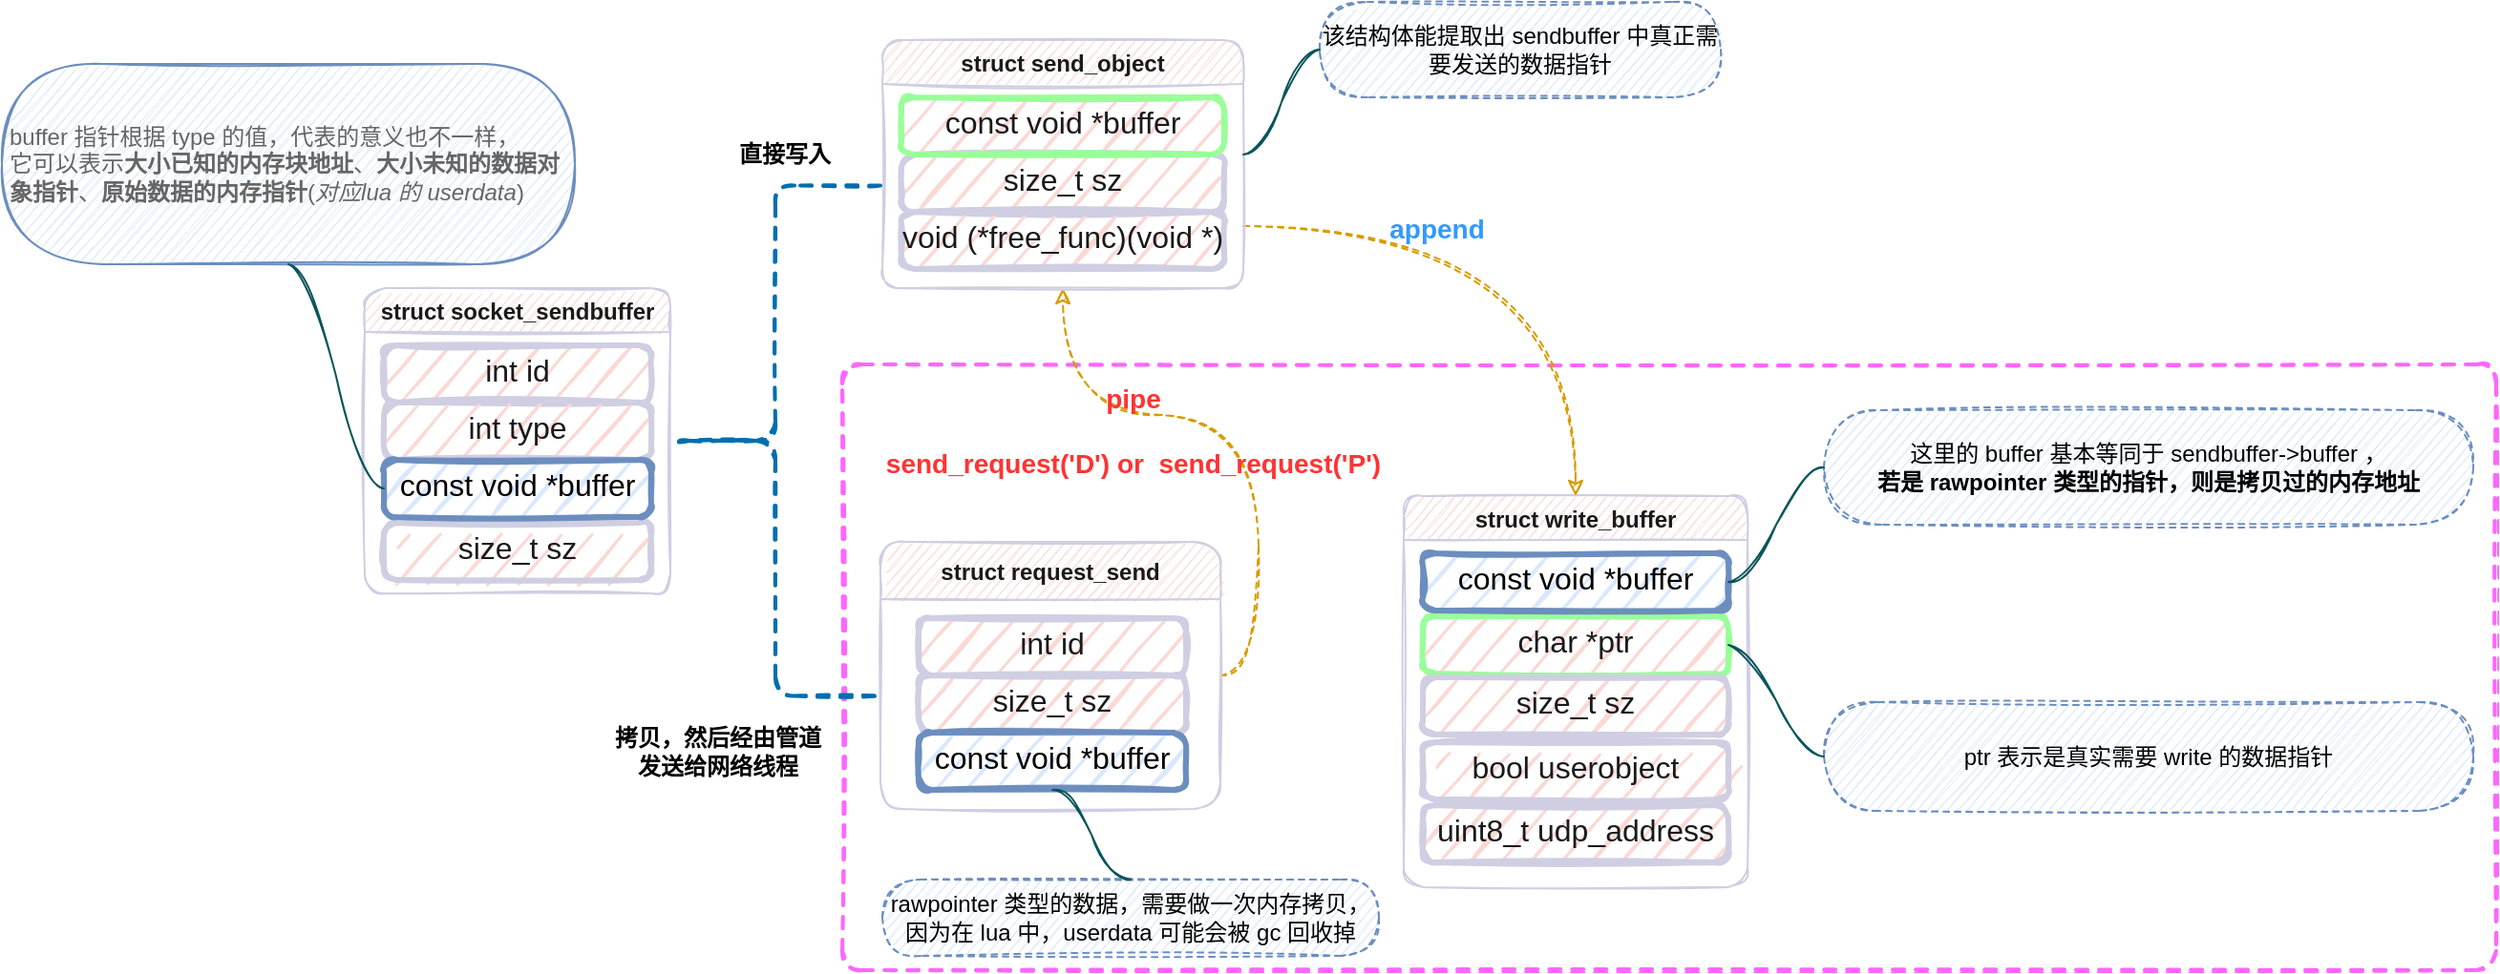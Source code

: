 <mxfile version="13.9.9" type="device"><diagram name="Page-1" id="c7558073-3199-34d8-9f00-42111426c3f3"><mxGraphModel dx="989" dy="1899" grid="1" gridSize="10" guides="1" tooltips="1" connect="1" arrows="1" fold="1" page="1" pageScale="1" pageWidth="826" pageHeight="1169" math="0" shadow="0"><root><mxCell id="0"/><mxCell id="1" parent="0"/><mxCell id="jDx_s9vcBl2GtgMNGPy5-6" value="" style="shape=mxgraph.mockup.containers.marginRect;rectMarginTop=10;strokeWidth=2;dashed=1;rounded=1;arcSize=5;recursiveResize=0;fillColor=none;sketch=1;strokeColor=#FF66FF;" parent="1" vertex="1"><mxGeometry x="510" y="110" width="866" height="327.5" as="geometry"/></mxCell><mxCell id="6" value="&lt;p style=&quot;margin: 4px 0px 0px ; text-align: center&quot;&gt;&lt;span style=&quot;font-size: 16px&quot;&gt;int id&lt;/span&gt;&lt;br&gt;&lt;/p&gt;&lt;p style=&quot;margin: 4px 0px 0px ; text-align: center&quot;&gt;&lt;br&gt;&lt;/p&gt;" style="verticalAlign=middle;align=center;overflow=fill;fontSize=12;fontFamily=Helvetica;html=1;fontStyle=0;strokeWidth=3;fillColor=#FAD9D5;arcSize=22;spacingTop=0;spacingBottom=0;rounded=1;strokeColor=#D0CEE2;fontColor=#1A1A1A;sketch=1;" parent="1" vertex="1"><mxGeometry x="270" y="110" width="140" height="30" as="geometry"/></mxCell><mxCell id="GGpCeuplIJQ4EV_8isBT-96" value="&lt;p style=&quot;margin: 4px 0px 0px ; text-align: center&quot;&gt;&lt;span style=&quot;font-size: 16px&quot;&gt;int type&lt;/span&gt;&lt;/p&gt;" style="verticalAlign=middle;align=center;overflow=fill;fontSize=12;fontFamily=Helvetica;html=1;fontStyle=0;strokeWidth=3;fillColor=#FAD9D5;arcSize=22;spacingTop=0;spacingBottom=0;rounded=1;strokeColor=#D0CEE2;fontColor=#1A1A1A;sketch=1;" parent="1" vertex="1"><mxGeometry x="270" y="140" width="140" height="30" as="geometry"/></mxCell><mxCell id="GGpCeuplIJQ4EV_8isBT-98" value="&lt;p style=&quot;margin: 4px 0px 0px ; text-align: center&quot;&gt;&lt;span style=&quot;font-size: 16px&quot;&gt;size_t sz&lt;/span&gt;&lt;/p&gt;" style="verticalAlign=middle;align=center;overflow=fill;fontSize=12;fontFamily=Helvetica;html=1;fontStyle=0;strokeWidth=3;fillColor=#FAD9D5;arcSize=22;spacingTop=0;spacingBottom=0;rounded=1;strokeColor=#D0CEE2;fontColor=#1A1A1A;sketch=1;" parent="1" vertex="1"><mxGeometry x="270" y="203" width="140" height="30" as="geometry"/></mxCell><mxCell id="GGpCeuplIJQ4EV_8isBT-101" value="&lt;font color=&quot;#666666&quot;&gt;buffer 指针根据 type 的值，代表的意义也不一样，&lt;br&gt;它可以表示&lt;b&gt;大小已知的内存块地址&lt;/b&gt;、&lt;b&gt;大小未知的数据对象指针&lt;/b&gt;、&lt;b&gt;原始数据的内存指针&lt;/b&gt;(&lt;i&gt;对应lua 的 userdata&lt;/i&gt;)&lt;br&gt;&lt;/font&gt;" style="whiteSpace=wrap;html=1;arcSize=50;align=left;verticalAlign=middle;strokeWidth=1;autosize=0;spacing=4;treeFolding=0;treeMoving=1;newEdgeStyle={&quot;edgeStyle&quot;:&quot;entityRelationEdgeStyle&quot;,&quot;startArrow&quot;:&quot;none&quot;,&quot;endArrow&quot;:&quot;none&quot;,&quot;segment&quot;:10,&quot;curved&quot;:1};fontSize=12;rounded=1;fillColor=#dae8fc;strokeColor=#6c8ebf;rotatable=1;resizable=1;movable=1;expand=1;editable=1;recursiveResize=1;allowArrows=1;imageAspect=1;sketch=1;" parent="1" vertex="1"><mxGeometry x="70" y="-37.5" width="300" height="105" as="geometry"/></mxCell><mxCell id="GGpCeuplIJQ4EV_8isBT-103" value="&lt;p style=&quot;margin: 4px 0px 0px ; text-align: center&quot;&gt;&lt;span style=&quot;font-size: 16px&quot;&gt;int id&lt;/span&gt;&lt;/p&gt;" style="verticalAlign=middle;align=center;overflow=fill;fontSize=12;fontFamily=Helvetica;html=1;fontStyle=0;strokeWidth=3;fillColor=#FAD9D5;arcSize=22;spacingTop=0;spacingBottom=0;rounded=1;strokeColor=#D0CEE2;fontColor=#1A1A1A;sketch=1;" parent="1" vertex="1"><mxGeometry x="550" y="253" width="140" height="30" as="geometry"/></mxCell><mxCell id="GGpCeuplIJQ4EV_8isBT-104" value="&lt;p style=&quot;margin: 4px 0px 0px ; text-align: center&quot;&gt;&lt;span style=&quot;font-size: 16px&quot;&gt;size_t sz&lt;/span&gt;&lt;/p&gt;" style="verticalAlign=middle;align=center;overflow=fill;fontSize=12;fontFamily=Helvetica;html=1;fontStyle=0;strokeWidth=3;fillColor=#FAD9D5;arcSize=22;spacingTop=0;spacingBottom=0;rounded=1;strokeColor=#D0CEE2;fontColor=#1A1A1A;sketch=1;" parent="1" vertex="1"><mxGeometry x="550" y="283" width="140" height="30" as="geometry"/></mxCell><mxCell id="GGpCeuplIJQ4EV_8isBT-105" value="&lt;p style=&quot;margin: 4px 0px 0px ; text-align: center&quot;&gt;&lt;span style=&quot;font-size: 16px&quot;&gt;const void *buffer&lt;/span&gt;&lt;/p&gt;" style="verticalAlign=middle;align=center;overflow=fill;fontSize=12;fontFamily=Helvetica;html=1;fontStyle=0;strokeWidth=3;fillColor=#dae8fc;arcSize=22;spacingTop=0;spacingBottom=0;rounded=1;strokeColor=#6c8ebf;fontColor=#000000;sketch=1;" parent="1" vertex="1"><mxGeometry x="550" y="313" width="140" height="30" as="geometry"/></mxCell><mxCell id="GGpCeuplIJQ4EV_8isBT-107" value="struct socket_sendbuffer" style="swimlane;rounded=1;strokeColor=#D0CEE2;fillColor=#FAD9D5;fontColor=#1A1A1A;startSize=23;sketch=1;" parent="1" vertex="1"><mxGeometry x="260" y="80" width="160" height="160" as="geometry"/></mxCell><mxCell id="BjJzjQPe2ZxBbN9Rc6Wm-28" style="edgeStyle=orthogonalEdgeStyle;curved=1;rounded=0;sketch=1;orthogonalLoop=1;jettySize=auto;html=1;exitX=1;exitY=0.5;exitDx=0;exitDy=0;entryX=0.5;entryY=1;entryDx=0;entryDy=0;strokeColor=#d79b00;gradientColor=#ffa500;fillColor=#ffcd28;dashed=1;" parent="1" source="GGpCeuplIJQ4EV_8isBT-108" target="BjJzjQPe2ZxBbN9Rc6Wm-11" edge="1"><mxGeometry relative="1" as="geometry"/></mxCell><mxCell id="BjJzjQPe2ZxBbN9Rc6Wm-35" value="&lt;b&gt;&lt;font style=&quot;font-size: 14px&quot; color=&quot;#ff3333&quot;&gt;pipe&lt;br&gt;&lt;br&gt;send_request('D') or&amp;nbsp; send_request('P')&lt;br&gt;&lt;/font&gt;&lt;/b&gt;" style="edgeLabel;html=1;align=center;verticalAlign=middle;resizable=0;points=[];labelBackgroundColor=none;labelBorderColor=none;" parent="BjJzjQPe2ZxBbN9Rc6Wm-28" vertex="1" connectable="0"><mxGeometry x="0.121" y="-2" relative="1" as="geometry"><mxPoint x="-40.5" y="10.5" as="offset"/></mxGeometry></mxCell><mxCell id="GGpCeuplIJQ4EV_8isBT-108" value="struct request_send" style="swimlane;rounded=1;strokeColor=#D0CEE2;fillColor=#FAD9D5;fontColor=#1A1A1A;startSize=30;sketch=1;" parent="1" vertex="1"><mxGeometry x="530" y="213" width="178" height="140" as="geometry"/></mxCell><mxCell id="GGpCeuplIJQ4EV_8isBT-112" value="" style="shape=curlyBracket;whiteSpace=wrap;html=1;rounded=1;dashed=1;strokeColor=#006EAF;fillColor=#1ba1e2;size=0.5;fontColor=#ffffff;strokeWidth=2;sketch=1;" parent="1" vertex="1"><mxGeometry x="420" y="26.25" width="110" height="267.5" as="geometry"/></mxCell><mxCell id="GGpCeuplIJQ4EV_8isBT-123" value="&lt;p style=&quot;margin: 4px 0px 0px ; text-align: center&quot;&gt;&lt;span style=&quot;font-size: 16px&quot;&gt;char *ptr&lt;/span&gt;&lt;/p&gt;" style="verticalAlign=middle;align=center;overflow=fill;fontSize=12;fontFamily=Helvetica;html=1;fontStyle=0;strokeWidth=3;fillColor=#FAD9D5;arcSize=22;spacingTop=0;spacingBottom=0;rounded=1;strokeColor=#99FF99;fontColor=#1A1A1A;sketch=1;" parent="1" vertex="1"><mxGeometry x="814" y="252" width="160" height="30" as="geometry"/></mxCell><mxCell id="GGpCeuplIJQ4EV_8isBT-124" value="&lt;p style=&quot;margin: 4px 0px 0px ; text-align: center&quot;&gt;&lt;span style=&quot;font-size: 16px&quot;&gt;size_t sz&lt;/span&gt;&lt;/p&gt;" style="verticalAlign=middle;align=center;overflow=fill;fontSize=12;fontFamily=Helvetica;html=1;fontStyle=0;strokeWidth=3;fillColor=#FAD9D5;arcSize=22;spacingTop=0;spacingBottom=0;rounded=1;strokeColor=#D0CEE2;sketch=1;fontColor=#1A1A1A;" parent="1" vertex="1"><mxGeometry x="814" y="284" width="160" height="30" as="geometry"/></mxCell><mxCell id="GGpCeuplIJQ4EV_8isBT-126" value="struct write_buffer" style="swimlane;rounded=1;strokeColor=#D0CEE2;fillColor=#FAD9D5;fontColor=#1A1A1A;startSize=23;sketch=1;" parent="1" vertex="1"><mxGeometry x="804" y="189" width="180" height="205" as="geometry"/></mxCell><mxCell id="GGpCeuplIJQ4EV_8isBT-125" value="&lt;p style=&quot;margin: 4px 0px 0px ; text-align: center&quot;&gt;&lt;span style=&quot;font-size: 16px&quot;&gt;bool userobject&lt;/span&gt;&lt;br&gt;&lt;/p&gt;" style="verticalAlign=middle;align=center;overflow=fill;fontSize=12;fontFamily=Helvetica;html=1;fontStyle=0;strokeWidth=3;fillColor=#FAD9D5;arcSize=22;spacingTop=0;spacingBottom=0;rounded=1;strokeColor=#D0CEE2;fontColor=#1A1A1A;sketch=1;" parent="GGpCeuplIJQ4EV_8isBT-126" vertex="1"><mxGeometry x="10" y="129" width="160" height="30" as="geometry"/></mxCell><mxCell id="GGpCeuplIJQ4EV_8isBT-128" value="ptr 表示是真实需要 write 的数据指针" style="whiteSpace=wrap;rounded=1;arcSize=50;align=center;verticalAlign=middle;strokeWidth=1;autosize=1;spacing=4;treeFolding=1;treeMoving=1;newEdgeStyle={&quot;edgeStyle&quot;:&quot;entityRelationEdgeStyle&quot;,&quot;startArrow&quot;:&quot;none&quot;,&quot;endArrow&quot;:&quot;none&quot;,&quot;segment&quot;:10,&quot;curved&quot;:1};dashed=1;fillColor=#dae8fc;html=1;overflow=visible;expand=0;strokeColor=#6c8ebf;sketch=1;" parent="1" vertex="1"><mxGeometry x="1024" y="297" width="340" height="57" as="geometry"/></mxCell><mxCell id="GGpCeuplIJQ4EV_8isBT-129" value="" style="edgeStyle=entityRelationEdgeStyle;startArrow=none;endArrow=none;segment=10;curved=1;strokeColor=#09555B;fontColor=#1A1A1A;sketch=1;exitX=1;exitY=0.5;exitDx=0;exitDy=0;entryX=0;entryY=0.5;entryDx=0;entryDy=0;" parent="1" source="GGpCeuplIJQ4EV_8isBT-123" target="GGpCeuplIJQ4EV_8isBT-128" edge="1"><mxGeometry relative="1" as="geometry"><mxPoint x="974" y="289" as="sourcePoint"/><mxPoint x="1014" y="234" as="targetPoint"/></mxGeometry></mxCell><mxCell id="BjJzjQPe2ZxBbN9Rc6Wm-8" value="&lt;p style=&quot;margin: 4px 0px 0px ; text-align: center&quot;&gt;&lt;span style=&quot;font-size: 16px&quot;&gt;size_t sz&lt;/span&gt;&lt;br&gt;&lt;/p&gt;" style="verticalAlign=middle;align=center;overflow=fill;fontSize=12;fontFamily=Helvetica;html=1;fontStyle=0;strokeWidth=3;fillColor=#FAD9D5;arcSize=22;spacingTop=0;spacingBottom=0;rounded=1;strokeColor=#D0CEE2;fontColor=#1A1A1A;sketch=1;" parent="1" vertex="1"><mxGeometry x="541" y="10" width="169" height="30" as="geometry"/></mxCell><mxCell id="BjJzjQPe2ZxBbN9Rc6Wm-25" style="edgeStyle=orthogonalEdgeStyle;curved=1;rounded=0;sketch=1;orthogonalLoop=1;jettySize=auto;html=1;strokeColor=#d79b00;gradientColor=#ffa500;fillColor=#ffcd28;dashed=1;exitX=1;exitY=0.75;exitDx=0;exitDy=0;" parent="1" source="BjJzjQPe2ZxBbN9Rc6Wm-11" target="GGpCeuplIJQ4EV_8isBT-126" edge="1"><mxGeometry relative="1" as="geometry"><mxPoint x="770" y="55" as="targetPoint"/><mxPoint x="730" y="50" as="sourcePoint"/></mxGeometry></mxCell><mxCell id="BjJzjQPe2ZxBbN9Rc6Wm-36" value="append" style="edgeLabel;html=1;align=center;verticalAlign=middle;resizable=0;points=[];fontSize=14;fontStyle=1;fontColor=#3399FF;labelBackgroundColor=none;" parent="BjJzjQPe2ZxBbN9Rc6Wm-25" vertex="1" connectable="0"><mxGeometry x="-0.363" y="-1" relative="1" as="geometry"><mxPoint as="offset"/></mxGeometry></mxCell><mxCell id="BjJzjQPe2ZxBbN9Rc6Wm-9" value="&lt;p style=&quot;margin: 4px 0px 0px ; text-align: center&quot;&gt;&lt;span style=&quot;font-size: 16px&quot;&gt;void (*free_func)(void *)&lt;/span&gt;&lt;/p&gt;" style="verticalAlign=middle;align=center;overflow=fill;fontSize=12;fontFamily=Helvetica;html=1;fontStyle=0;strokeWidth=3;fillColor=#FAD9D5;arcSize=22;spacingTop=0;spacingBottom=0;rounded=1;strokeColor=#D0CEE2;fontColor=#1A1A1A;sketch=1;" parent="1" vertex="1"><mxGeometry x="541" y="40" width="169" height="30" as="geometry"/></mxCell><mxCell id="BjJzjQPe2ZxBbN9Rc6Wm-11" value="struct send_object" style="swimlane;rounded=1;strokeColor=#D0CEE2;fillColor=#FAD9D5;fontColor=#1A1A1A;startSize=23;sketch=1;" parent="1" vertex="1"><mxGeometry x="531" y="-50" width="189" height="130" as="geometry"/></mxCell><mxCell id="BjJzjQPe2ZxBbN9Rc6Wm-6" value="直接写入" style="text;html=1;strokeColor=none;align=center;verticalAlign=middle;whiteSpace=wrap;rounded=0;fontStyle=1;sketch=1;" parent="1" vertex="1"><mxGeometry x="450" width="60" height="20" as="geometry"/></mxCell><mxCell id="BjJzjQPe2ZxBbN9Rc6Wm-16" value="该结构体能提取出 sendbuffer 中真正需要发送的数据指针" style="whiteSpace=wrap;rounded=1;arcSize=50;align=center;verticalAlign=middle;strokeWidth=1;autosize=0;spacing=4;treeFolding=1;treeMoving=1;newEdgeStyle={&quot;edgeStyle&quot;:&quot;entityRelationEdgeStyle&quot;,&quot;startArrow&quot;:&quot;none&quot;,&quot;endArrow&quot;:&quot;none&quot;,&quot;segment&quot;:10,&quot;curved&quot;:1};dashed=1;fillColor=#dae8fc;html=1;overflow=block;expand=0;strokeColor=#6c8ebf;sketchStyle=rough;noLabel=0;recursiveResize=0;labelPadding=0;sketch=1;" parent="1" vertex="1"><mxGeometry x="760" y="-70" width="210" height="50" as="geometry"/></mxCell><mxCell id="BjJzjQPe2ZxBbN9Rc6Wm-17" value="" style="edgeStyle=entityRelationEdgeStyle;startArrow=none;endArrow=none;segment=10;curved=1;strokeColor=#09555B;fontColor=#1A1A1A;sketch=1;" parent="1" target="BjJzjQPe2ZxBbN9Rc6Wm-16" edge="1"><mxGeometry relative="1" as="geometry"><mxPoint x="720" y="10" as="sourcePoint"/></mxGeometry></mxCell><mxCell id="BjJzjQPe2ZxBbN9Rc6Wm-18" value="拷贝，然后经由管道发送给网络线程&lt;br&gt;" style="text;html=1;strokeColor=none;align=center;verticalAlign=middle;whiteSpace=wrap;rounded=0;fontStyle=1;sketch=1;" parent="1" vertex="1"><mxGeometry x="390" y="313" width="110" height="20" as="geometry"/></mxCell><mxCell id="BjJzjQPe2ZxBbN9Rc6Wm-7" value="&lt;p style=&quot;margin: 4px 0px 0px ; text-align: center&quot;&gt;&lt;span style=&quot;font-size: 16px&quot;&gt;const void *buffer&lt;/span&gt;&lt;/p&gt;" style="verticalAlign=middle;align=center;overflow=fill;fontSize=12;fontFamily=Helvetica;html=1;fontStyle=0;strokeWidth=3;fillColor=#FAD9D5;arcSize=22;spacingTop=0;spacingBottom=0;rounded=1;fontColor=#1A1A1A;strokeColor=#99FF99;sketch=1;" parent="1" vertex="1"><mxGeometry x="541" y="-20" width="169" height="30" as="geometry"/></mxCell><mxCell id="GGpCeuplIJQ4EV_8isBT-97" value="&lt;p style=&quot;margin: 4px 0px 0px ; text-align: center&quot;&gt;&lt;span style=&quot;font-size: 16px&quot;&gt;const void *buffer&lt;/span&gt;&lt;/p&gt;" style="verticalAlign=middle;align=center;overflow=fill;fontSize=12;fontFamily=Helvetica;html=1;fontStyle=0;strokeWidth=3;fillColor=#dae8fc;arcSize=22;spacingTop=0;spacingBottom=0;rounded=1;strokeColor=#6c8ebf;fontColor=#000000;sketch=1;" parent="1" vertex="1"><mxGeometry x="270" y="170" width="140" height="30" as="geometry"/></mxCell><mxCell id="BjJzjQPe2ZxBbN9Rc6Wm-20" value="&lt;p style=&quot;margin: 4px 0px 0px ; text-align: center&quot;&gt;&lt;span style=&quot;font-size: 16px&quot;&gt;uint8_t udp_address&lt;/span&gt;&lt;br&gt;&lt;/p&gt;" style="verticalAlign=middle;align=center;overflow=fill;fontSize=12;fontFamily=Helvetica;html=1;fontStyle=0;strokeWidth=3;fillColor=#FAD9D5;arcSize=22;spacingTop=0;spacingBottom=0;rounded=1;strokeColor=#D0CEE2;fontColor=#1A1A1A;sketch=1;" parent="1" vertex="1"><mxGeometry x="814" y="351" width="160" height="30" as="geometry"/></mxCell><mxCell id="GGpCeuplIJQ4EV_8isBT-122" value="&lt;p style=&quot;margin: 4px 0px 0px ; text-align: center&quot;&gt;&lt;span style=&quot;font-size: 16px&quot;&gt;const void *buffer&lt;/span&gt;&lt;/p&gt;" style="verticalAlign=middle;align=center;overflow=fill;fontSize=12;fontFamily=Helvetica;html=1;fontStyle=0;strokeWidth=3;fillColor=#dae8fc;arcSize=22;spacingTop=0;spacingBottom=0;rounded=1;strokeColor=#6c8ebf;fontColor=#000000;sketch=1;" parent="1" vertex="1"><mxGeometry x="814" y="219" width="160" height="30" as="geometry"/></mxCell><mxCell id="BjJzjQPe2ZxBbN9Rc6Wm-30" value="这里的 buffer 基本等同于 sendbuffer-&amp;gt;buffer ，&lt;br&gt;&lt;b&gt;若是 rawpointer 类型的指针，则是拷贝过的内存地址&lt;/b&gt;" style="whiteSpace=wrap;rounded=1;arcSize=50;align=center;verticalAlign=middle;strokeWidth=1;autosize=0;spacing=4;treeFolding=1;treeMoving=1;newEdgeStyle={&quot;edgeStyle&quot;:&quot;entityRelationEdgeStyle&quot;,&quot;startArrow&quot;:&quot;none&quot;,&quot;endArrow&quot;:&quot;none&quot;,&quot;segment&quot;:10,&quot;curved&quot;:1};dashed=1;fillColor=#dae8fc;html=1;overflow=visible;expand=0;strokeColor=#6c8ebf;sketch=1;resizable=1;" parent="1" vertex="1"><mxGeometry x="1024" y="144" width="340" height="60" as="geometry"/></mxCell><mxCell id="BjJzjQPe2ZxBbN9Rc6Wm-31" value="" style="edgeStyle=entityRelationEdgeStyle;startArrow=none;endArrow=none;segment=10;curved=1;strokeColor=#09555B;fontColor=#1A1A1A;sketch=1;exitX=1;exitY=0.5;exitDx=0;exitDy=0;entryX=0;entryY=0.5;entryDx=0;entryDy=0;" parent="1" source="GGpCeuplIJQ4EV_8isBT-122" target="BjJzjQPe2ZxBbN9Rc6Wm-30" edge="1"><mxGeometry relative="1" as="geometry"><mxPoint x="994" y="119" as="sourcePoint"/><mxPoint x="1044" y="189" as="targetPoint"/></mxGeometry></mxCell><mxCell id="BjJzjQPe2ZxBbN9Rc6Wm-33" value="rawpointer 类型的数据，需要做一次内存拷贝，因为在 lua 中，userdata 可能会被 gc 回收掉&lt;br&gt;" style="whiteSpace=wrap;rounded=1;arcSize=50;align=center;verticalAlign=middle;strokeWidth=1;autosize=0;spacing=4;treeFolding=1;treeMoving=1;newEdgeStyle={&quot;edgeStyle&quot;:&quot;entityRelationEdgeStyle&quot;,&quot;startArrow&quot;:&quot;none&quot;,&quot;endArrow&quot;:&quot;none&quot;,&quot;segment&quot;:10,&quot;curved&quot;:1};dashed=1;fillColor=#dae8fc;html=1;overflow=block;expand=0;strokeColor=#6c8ebf;sketchStyle=rough;noLabel=0;recursiveResize=0;labelPadding=0;sketch=1;" parent="1" vertex="1"><mxGeometry x="531" y="390" width="260" height="40" as="geometry"/></mxCell><mxCell id="BjJzjQPe2ZxBbN9Rc6Wm-34" value="" style="edgeStyle=entityRelationEdgeStyle;startArrow=none;endArrow=none;segment=10;curved=1;strokeColor=#09555B;fontColor=#1A1A1A;sketch=1;exitX=0.5;exitY=1;exitDx=0;exitDy=0;entryX=0.5;entryY=0;entryDx=0;entryDy=0;" parent="1" source="GGpCeuplIJQ4EV_8isBT-105" target="BjJzjQPe2ZxBbN9Rc6Wm-33" edge="1"><mxGeometry relative="1" as="geometry"><mxPoint x="610" y="370" as="sourcePoint"/></mxGeometry></mxCell><mxCell id="BjJzjQPe2ZxBbN9Rc6Wm-38" value="" style="edgeStyle=entityRelationEdgeStyle;startArrow=none;endArrow=none;segment=10;curved=1;strokeColor=#09555B;fontColor=#1A1A1A;sketch=1;exitX=0.5;exitY=1;exitDx=0;exitDy=0;entryX=0;entryY=0.5;entryDx=0;entryDy=0;" parent="1" source="GGpCeuplIJQ4EV_8isBT-101" target="GGpCeuplIJQ4EV_8isBT-97" edge="1"><mxGeometry relative="1" as="geometry"><mxPoint x="150" y="105" as="sourcePoint"/><mxPoint x="191" y="152" as="targetPoint"/></mxGeometry></mxCell></root></mxGraphModel></diagram></mxfile>